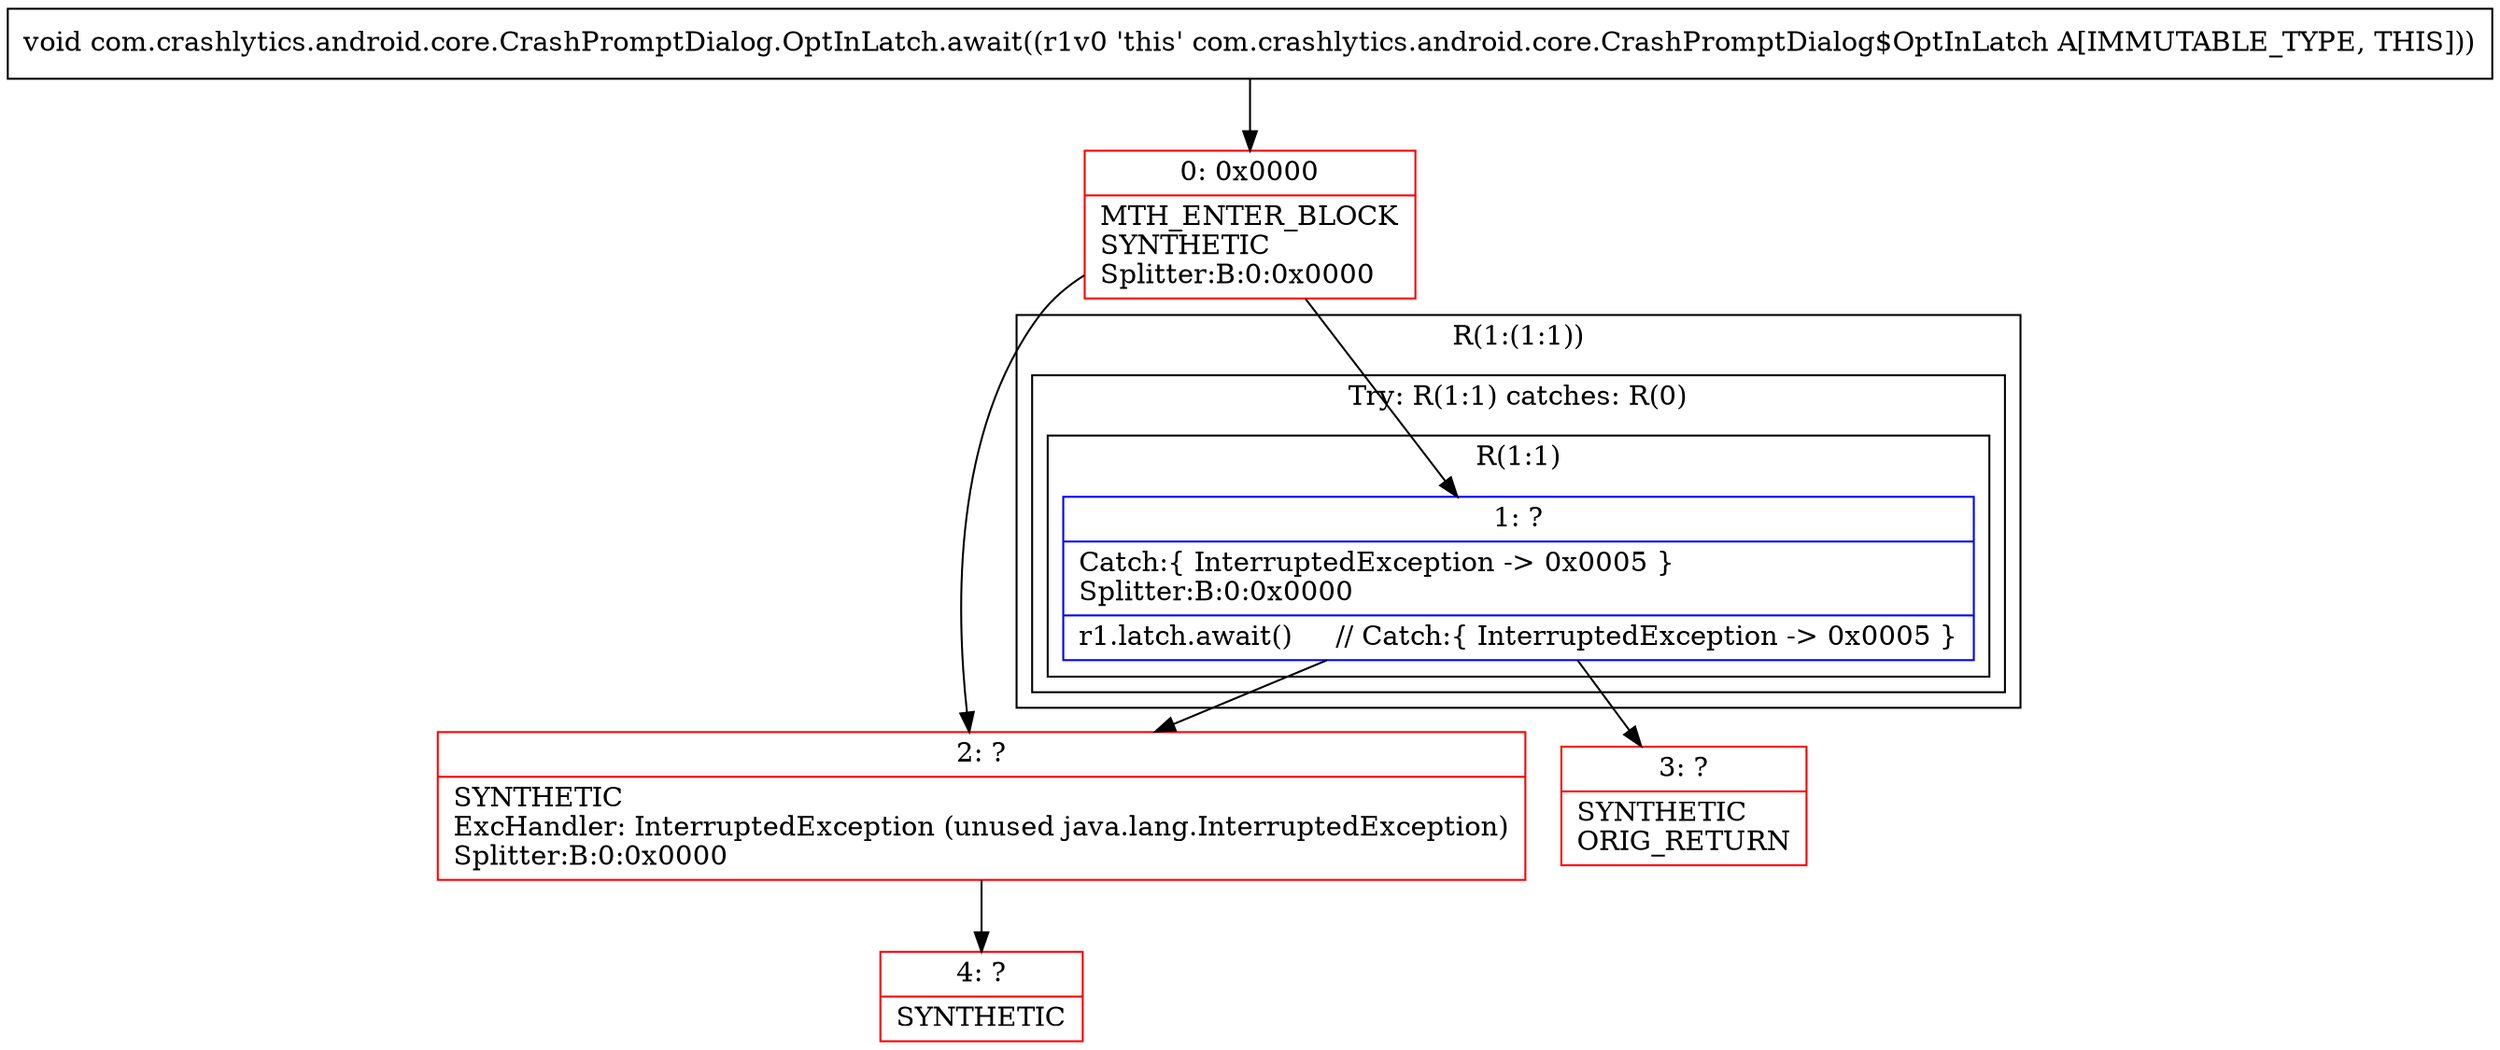 digraph "CFG forcom.crashlytics.android.core.CrashPromptDialog.OptInLatch.await()V" {
subgraph cluster_Region_988686196 {
label = "R(1:(1:1))";
node [shape=record,color=blue];
subgraph cluster_TryCatchRegion_370098582 {
label = "Try: R(1:1) catches: R(0)";
node [shape=record,color=blue];
subgraph cluster_Region_27108331 {
label = "R(1:1)";
node [shape=record,color=blue];
Node_1 [shape=record,label="{1\:\ ?|Catch:\{ InterruptedException \-\> 0x0005 \}\lSplitter:B:0:0x0000\l|r1.latch.await()     \/\/ Catch:\{ InterruptedException \-\> 0x0005 \}\l}"];
}
subgraph cluster_Region_865519427 {
label = "R(0) | ExcHandler: InterruptedException (unused java.lang.InterruptedException)\l";
node [shape=record,color=blue];
}
}
}
subgraph cluster_Region_865519427 {
label = "R(0) | ExcHandler: InterruptedException (unused java.lang.InterruptedException)\l";
node [shape=record,color=blue];
}
Node_0 [shape=record,color=red,label="{0\:\ 0x0000|MTH_ENTER_BLOCK\lSYNTHETIC\lSplitter:B:0:0x0000\l}"];
Node_2 [shape=record,color=red,label="{2\:\ ?|SYNTHETIC\lExcHandler: InterruptedException (unused java.lang.InterruptedException)\lSplitter:B:0:0x0000\l}"];
Node_3 [shape=record,color=red,label="{3\:\ ?|SYNTHETIC\lORIG_RETURN\l}"];
Node_4 [shape=record,color=red,label="{4\:\ ?|SYNTHETIC\l}"];
MethodNode[shape=record,label="{void com.crashlytics.android.core.CrashPromptDialog.OptInLatch.await((r1v0 'this' com.crashlytics.android.core.CrashPromptDialog$OptInLatch A[IMMUTABLE_TYPE, THIS])) }"];
MethodNode -> Node_0;
Node_1 -> Node_2;
Node_1 -> Node_3;
Node_0 -> Node_1;
Node_0 -> Node_2;
Node_2 -> Node_4;
}


